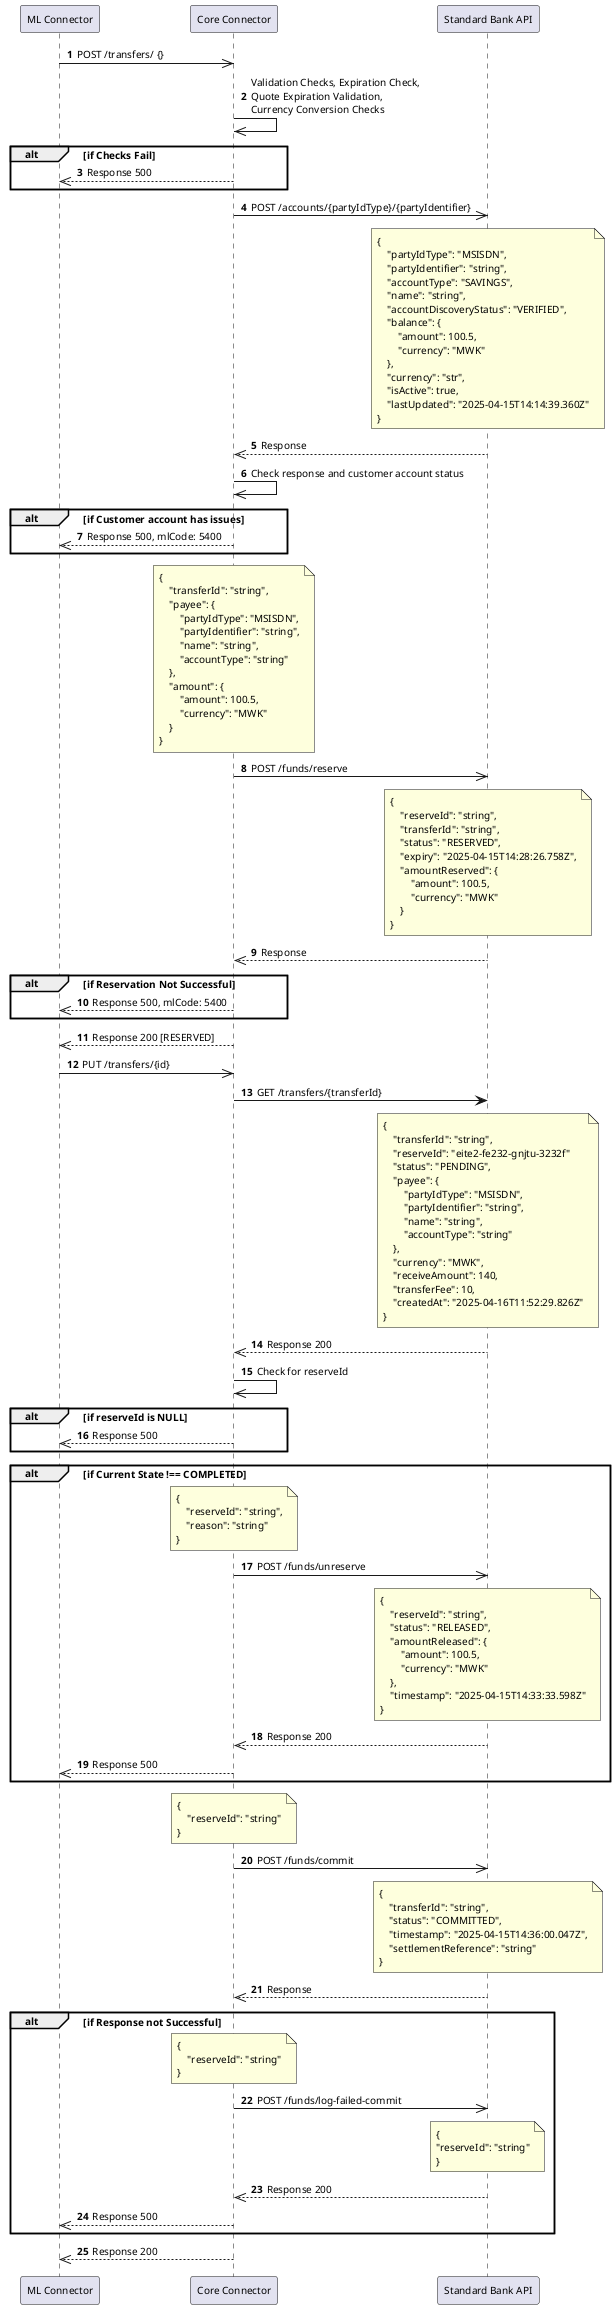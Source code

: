 @startuml name="ml-transfer-reservation-commit"

skinparam defaultFontSize 10
autonumber

participant "ML Connector" as ML
participant "Core Connector" as CC
participant "Standard Bank API" as SBAPI

ML ->> CC: POST /transfers/ {}

CC ->> CC: Validation Checks, Expiration Check,\nQuote Expiration Validation,\nCurrency Conversion Checks

alt if Checks Fail
    CC -->> ML: Response 500
end

CC ->> SBAPI: POST /accounts/{partyIdType}/{partyIdentifier}

note over SBAPI
{
    "partyIdType": "MSISDN",
    "partyIdentifier": "string",
    "accountType": "SAVINGS",
    "name": "string",
    "accountDiscoveryStatus": "VERIFIED",
    "balance": {
        "amount": 100.5,
        "currency": "MWK"
    },
    "currency": "str",
    "isActive": true,
    "lastUpdated": "2025-04-15T14:14:39.360Z"
}
end note
SBAPI -->> CC: Response

CC ->> CC: Check response and customer account status

alt if Customer account has issues
    CC -->> ML: Response 500, mlCode: 5400
end

note over CC
{
    "transferId": "string",
    "payee": {
        "partyIdType": "MSISDN",
        "partyIdentifier": "string",
        "name": "string",
        "accountType": "string"
    },
    "amount": {
        "amount": 100.5,
        "currency": "MWK"
    }
}
end note
CC ->> SBAPI: POST /funds/reserve

note over SBAPI
{
    "reserveId": "string",
    "transferId": "string",
    "status": "RESERVED",
    "expiry": "2025-04-15T14:28:26.758Z",
    "amountReserved": {
        "amount": 100.5,
        "currency": "MWK"
    }
}
end note
SBAPI -->> CC: Response

alt if Reservation Not Successful
    CC -->> ML: Response 500, mlCode: 5400
end

CC -->> ML: Response 200 [RESERVED]

ML ->> CC: PUT /transfers/{id}

CC -> SBAPI: GET /transfers/{transferId}

note over SBAPI
{
    "transferId": "string",
    "reserveId": "eite2-fe232-gnjtu-3232f"
    "status": "PENDING",
    "payee": {
        "partyIdType": "MSISDN",
        "partyIdentifier": "string",
        "name": "string",
        "accountType": "string"
    },
    "currency": "MWK",
    "receiveAmount": 140,
    "transferFee": 10,
    "createdAt": "2025-04-16T11:52:29.826Z"
}
end note
SBAPI -->> CC: Response 200

CC ->> CC: Check for reserveId

alt if reserveId is NULL
    CC -->> ML: Response 500
end

alt if Current State !== COMPLETED
    note over CC
    {
        "reserveId": "string",
        "reason": "string"
    }
    end note
    CC ->> SBAPI: POST /funds/unreserve

    note over SBAPI
    {
        "reserveId": "string",
        "status": "RELEASED",
        "amountReleased": {
            "amount": 100.5,
            "currency": "MWK"
        },
        "timestamp": "2025-04-15T14:33:33.598Z"
    }
    end note
    SBAPI -->> CC: Response 200
    CC -->> ML: Response 500
end

note over CC
{
    "reserveId": "string"
}
end note
CC ->> SBAPI: POST /funds/commit

note over SBAPI
{
    "transferId": "string",
    "status": "COMMITTED",
    "timestamp": "2025-04-15T14:36:00.047Z",
    "settlementReference": "string"
}
end note
SBAPI -->> CC: Response

alt if Response not Successful
    note over CC
    {
        "reserveId": "string"
    }
    end note
    CC ->> SBAPI: POST /funds/log-failed-commit

    note over SBAPI
    {
    "reserveId": "string"
    } 
    end note
    SBAPI -->> CC: Response 200

    CC -->> ML: Response 500
end

CC -->> ML: Response 200
@enduml
